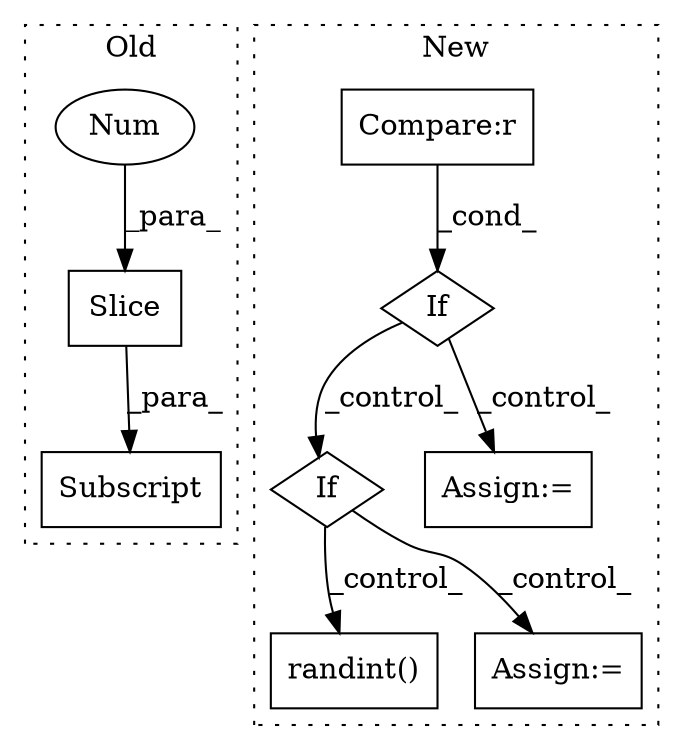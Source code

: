 digraph G {
subgraph cluster0 {
1 [label="Slice" a="80" s="2645" l="2" shape="box"];
3 [label="Subscript" a="63" s="2635,0" l="13,0" shape="box"];
4 [label="Num" a="76" s="2646" l="1" shape="ellipse"];
label = "Old";
style="dotted";
}
subgraph cluster1 {
2 [label="randint()" a="75" s="4577,4596" l="18,43" shape="box"];
5 [label="If" a="96" s="4536" l="3" shape="diamond"];
6 [label="Compare:r" a="40" s="4418" l="24" shape="box"];
7 [label="If" a="96" s="4415" l="3" shape="diamond"];
8 [label="Assign:=" a="68" s="4675" l="3" shape="box"];
9 [label="Assign:=" a="68" s="4460" l="18" shape="box"];
label = "New";
style="dotted";
}
1 -> 3 [label="_para_"];
4 -> 1 [label="_para_"];
5 -> 2 [label="_control_"];
5 -> 8 [label="_control_"];
6 -> 7 [label="_cond_"];
7 -> 5 [label="_control_"];
7 -> 9 [label="_control_"];
}